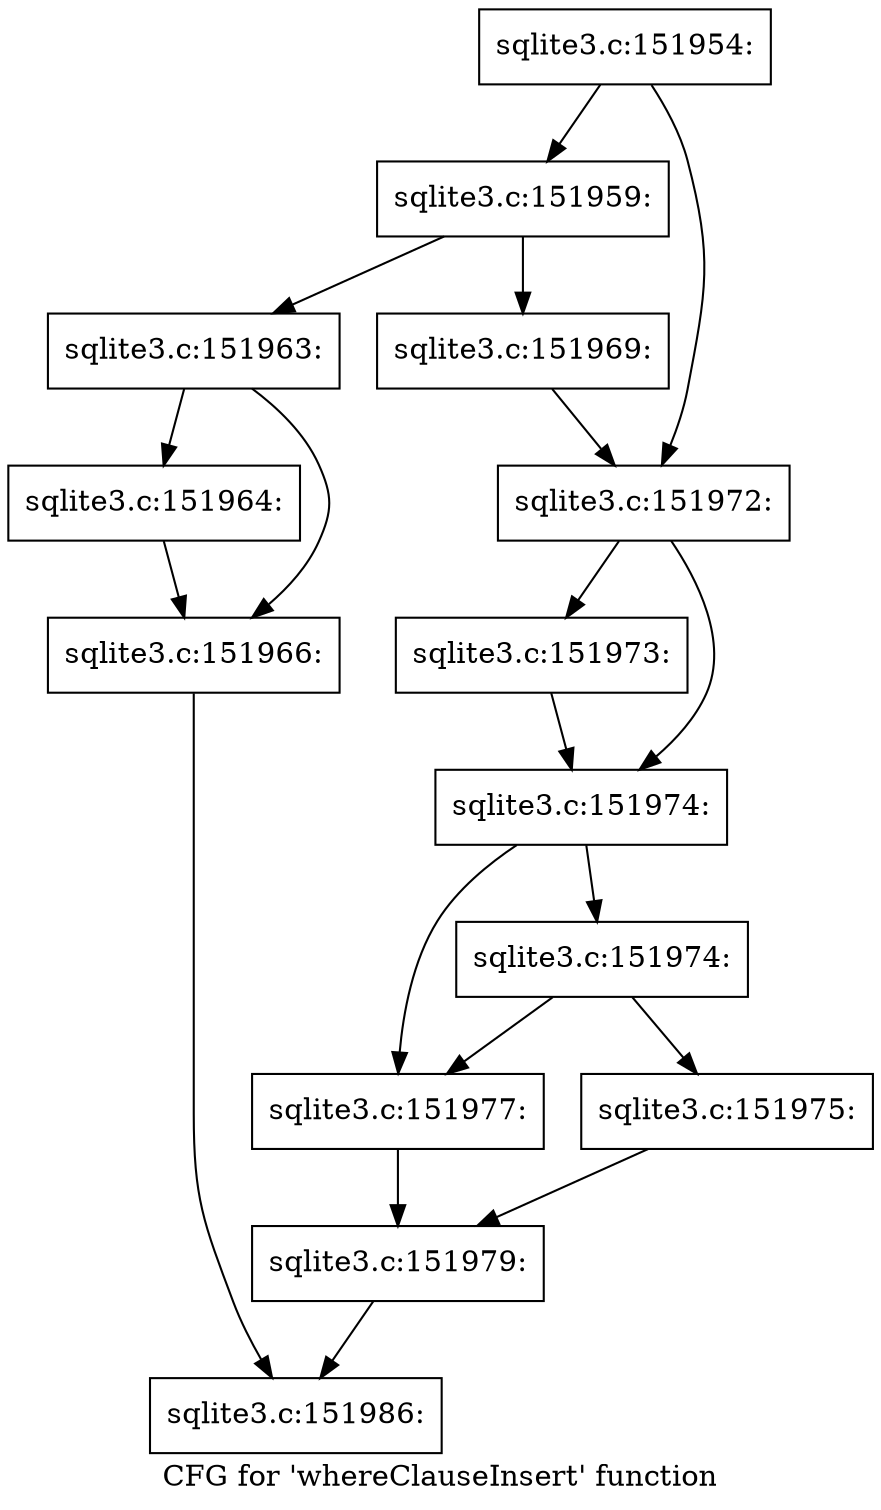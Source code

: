 digraph "CFG for 'whereClauseInsert' function" {
	label="CFG for 'whereClauseInsert' function";

	Node0x55c0f6641410 [shape=record,label="{sqlite3.c:151954:}"];
	Node0x55c0f6641410 -> Node0x55c0f95479f0;
	Node0x55c0f6641410 -> Node0x55c0f9547a40;
	Node0x55c0f95479f0 [shape=record,label="{sqlite3.c:151959:}"];
	Node0x55c0f95479f0 -> Node0x55c0f95498d0;
	Node0x55c0f95479f0 -> Node0x55c0f9549920;
	Node0x55c0f95498d0 [shape=record,label="{sqlite3.c:151963:}"];
	Node0x55c0f95498d0 -> Node0x55c0f9549e90;
	Node0x55c0f95498d0 -> Node0x55c0f9549ee0;
	Node0x55c0f9549e90 [shape=record,label="{sqlite3.c:151964:}"];
	Node0x55c0f9549e90 -> Node0x55c0f9549ee0;
	Node0x55c0f9549ee0 [shape=record,label="{sqlite3.c:151966:}"];
	Node0x55c0f9549ee0 -> Node0x55c0f9545df0;
	Node0x55c0f9549920 [shape=record,label="{sqlite3.c:151969:}"];
	Node0x55c0f9549920 -> Node0x55c0f9547a40;
	Node0x55c0f9547a40 [shape=record,label="{sqlite3.c:151972:}"];
	Node0x55c0f9547a40 -> Node0x55c0f954c1e0;
	Node0x55c0f9547a40 -> Node0x55c0f954c230;
	Node0x55c0f954c1e0 [shape=record,label="{sqlite3.c:151973:}"];
	Node0x55c0f954c1e0 -> Node0x55c0f954c230;
	Node0x55c0f954c230 [shape=record,label="{sqlite3.c:151974:}"];
	Node0x55c0f954c230 -> Node0x55c0f954ccd0;
	Node0x55c0f954c230 -> Node0x55c0f954cc80;
	Node0x55c0f954ccd0 [shape=record,label="{sqlite3.c:151974:}"];
	Node0x55c0f954ccd0 -> Node0x55c0f954cbe0;
	Node0x55c0f954ccd0 -> Node0x55c0f954cc80;
	Node0x55c0f954cbe0 [shape=record,label="{sqlite3.c:151975:}"];
	Node0x55c0f954cbe0 -> Node0x55c0f954cc30;
	Node0x55c0f954cc80 [shape=record,label="{sqlite3.c:151977:}"];
	Node0x55c0f954cc80 -> Node0x55c0f954cc30;
	Node0x55c0f954cc30 [shape=record,label="{sqlite3.c:151979:}"];
	Node0x55c0f954cc30 -> Node0x55c0f9545df0;
	Node0x55c0f9545df0 [shape=record,label="{sqlite3.c:151986:}"];
}
